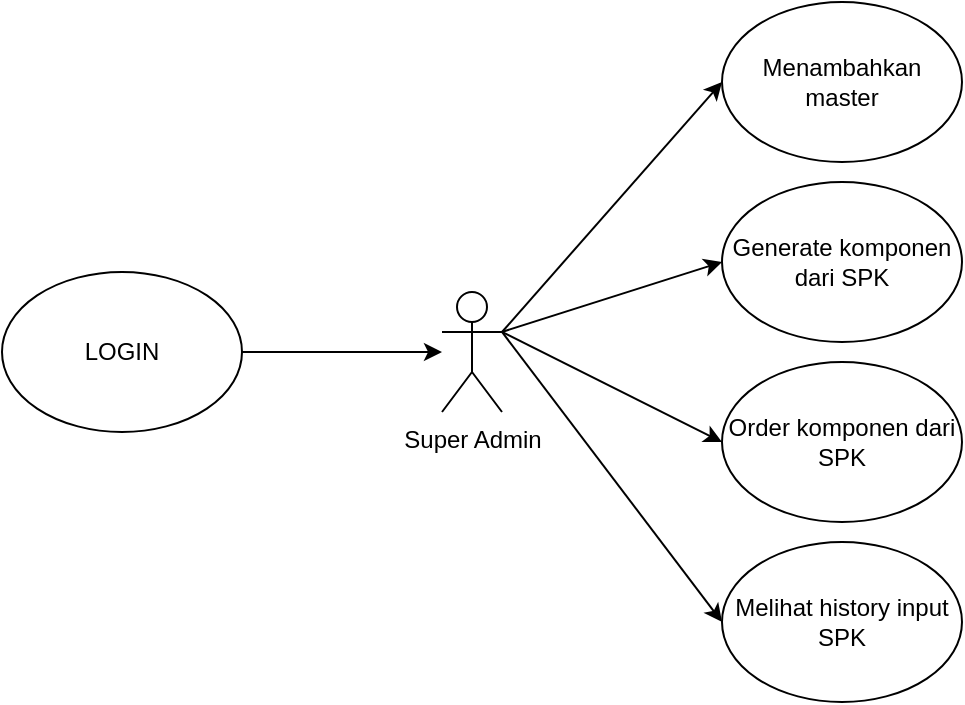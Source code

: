 <mxfile version="20.7.4" type="device"><diagram id="v9p2jRUyiB-Fv9qgJQm2" name="Page-1"><mxGraphModel dx="1100" dy="678" grid="1" gridSize="10" guides="1" tooltips="1" connect="1" arrows="1" fold="1" page="1" pageScale="1" pageWidth="1169" pageHeight="827" math="0" shadow="0"><root><mxCell id="0"/><mxCell id="1" parent="0"/><mxCell id="6IW48aArQ0DOMqFarcsY-3" style="edgeStyle=orthogonalEdgeStyle;rounded=0;orthogonalLoop=1;jettySize=auto;html=1;" edge="1" parent="1" source="6IW48aArQ0DOMqFarcsY-1" target="6IW48aArQ0DOMqFarcsY-2"><mxGeometry relative="1" as="geometry"/></mxCell><mxCell id="6IW48aArQ0DOMqFarcsY-1" value="LOGIN" style="ellipse;whiteSpace=wrap;html=1;" vertex="1" parent="1"><mxGeometry x="200" y="280" width="120" height="80" as="geometry"/></mxCell><mxCell id="6IW48aArQ0DOMqFarcsY-2" value="Super Admin" style="shape=umlActor;verticalLabelPosition=bottom;verticalAlign=top;html=1;outlineConnect=0;" vertex="1" parent="1"><mxGeometry x="420" y="290" width="30" height="60" as="geometry"/></mxCell><mxCell id="6IW48aArQ0DOMqFarcsY-8" value="Menambahkan master" style="ellipse;whiteSpace=wrap;html=1;" vertex="1" parent="1"><mxGeometry x="560" y="145" width="120" height="80" as="geometry"/></mxCell><mxCell id="6IW48aArQ0DOMqFarcsY-9" value="Generate komponen dari SPK" style="ellipse;whiteSpace=wrap;html=1;" vertex="1" parent="1"><mxGeometry x="560" y="235" width="120" height="80" as="geometry"/></mxCell><mxCell id="6IW48aArQ0DOMqFarcsY-10" value="Melihat history input SPK" style="ellipse;whiteSpace=wrap;html=1;" vertex="1" parent="1"><mxGeometry x="560" y="415" width="120" height="80" as="geometry"/></mxCell><mxCell id="6IW48aArQ0DOMqFarcsY-11" value="Order komponen dari SPK" style="ellipse;whiteSpace=wrap;html=1;" vertex="1" parent="1"><mxGeometry x="560" y="325" width="120" height="80" as="geometry"/></mxCell><mxCell id="6IW48aArQ0DOMqFarcsY-16" value="" style="endArrow=classic;html=1;rounded=0;entryX=0;entryY=0.5;entryDx=0;entryDy=0;" edge="1" parent="1" target="6IW48aArQ0DOMqFarcsY-8"><mxGeometry width="50" height="50" relative="1" as="geometry"><mxPoint x="450" y="310" as="sourcePoint"/><mxPoint x="570" y="280" as="targetPoint"/></mxGeometry></mxCell><mxCell id="6IW48aArQ0DOMqFarcsY-17" value="" style="endArrow=classic;html=1;rounded=0;entryX=0;entryY=0.5;entryDx=0;entryDy=0;exitX=1;exitY=0.333;exitDx=0;exitDy=0;exitPerimeter=0;" edge="1" parent="1" source="6IW48aArQ0DOMqFarcsY-2" target="6IW48aArQ0DOMqFarcsY-9"><mxGeometry width="50" height="50" relative="1" as="geometry"><mxPoint x="460" y="320" as="sourcePoint"/><mxPoint x="572" y="375" as="targetPoint"/></mxGeometry></mxCell><mxCell id="6IW48aArQ0DOMqFarcsY-18" value="" style="endArrow=classic;html=1;rounded=0;entryX=0;entryY=0.5;entryDx=0;entryDy=0;exitX=1;exitY=0.333;exitDx=0;exitDy=0;exitPerimeter=0;" edge="1" parent="1" source="6IW48aArQ0DOMqFarcsY-2" target="6IW48aArQ0DOMqFarcsY-11"><mxGeometry width="50" height="50" relative="1" as="geometry"><mxPoint x="460" y="320" as="sourcePoint"/><mxPoint x="572.0" y="465" as="targetPoint"/></mxGeometry></mxCell><mxCell id="6IW48aArQ0DOMqFarcsY-19" value="" style="endArrow=classic;html=1;rounded=0;entryX=0;entryY=0.5;entryDx=0;entryDy=0;exitX=1;exitY=0.333;exitDx=0;exitDy=0;exitPerimeter=0;" edge="1" parent="1" source="6IW48aArQ0DOMqFarcsY-2" target="6IW48aArQ0DOMqFarcsY-10"><mxGeometry width="50" height="50" relative="1" as="geometry"><mxPoint x="410" y="360" as="sourcePoint"/><mxPoint x="522.0" y="595" as="targetPoint"/></mxGeometry></mxCell></root></mxGraphModel></diagram></mxfile>